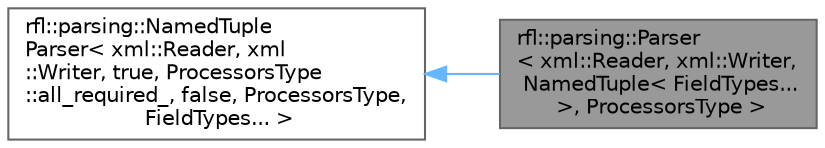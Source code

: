 digraph "rfl::parsing::Parser&lt; xml::Reader, xml::Writer, NamedTuple&lt; FieldTypes... &gt;, ProcessorsType &gt;"
{
 // LATEX_PDF_SIZE
  bgcolor="transparent";
  edge [fontname=Helvetica,fontsize=10,labelfontname=Helvetica,labelfontsize=10];
  node [fontname=Helvetica,fontsize=10,shape=box,height=0.2,width=0.4];
  rankdir="LR";
  Node1 [id="Node000001",label="rfl::parsing::Parser\l\< xml::Reader, xml::Writer,\l NamedTuple\< FieldTypes...\l \>, ProcessorsType \>",height=0.2,width=0.4,color="gray40", fillcolor="grey60", style="filled", fontcolor="black",tooltip=" "];
  Node2 -> Node1 [id="edge2_Node000001_Node000002",dir="back",color="steelblue1",style="solid",tooltip=" "];
  Node2 [id="Node000002",label="rfl::parsing::NamedTuple\lParser\< xml::Reader, xml\l::Writer, true, ProcessorsType\l::all_required_, false, ProcessorsType,\l FieldTypes... \>",height=0.2,width=0.4,color="gray40", fillcolor="white", style="filled",URL="$structrfl_1_1parsing_1_1_named_tuple_parser.html",tooltip=" "];
}
